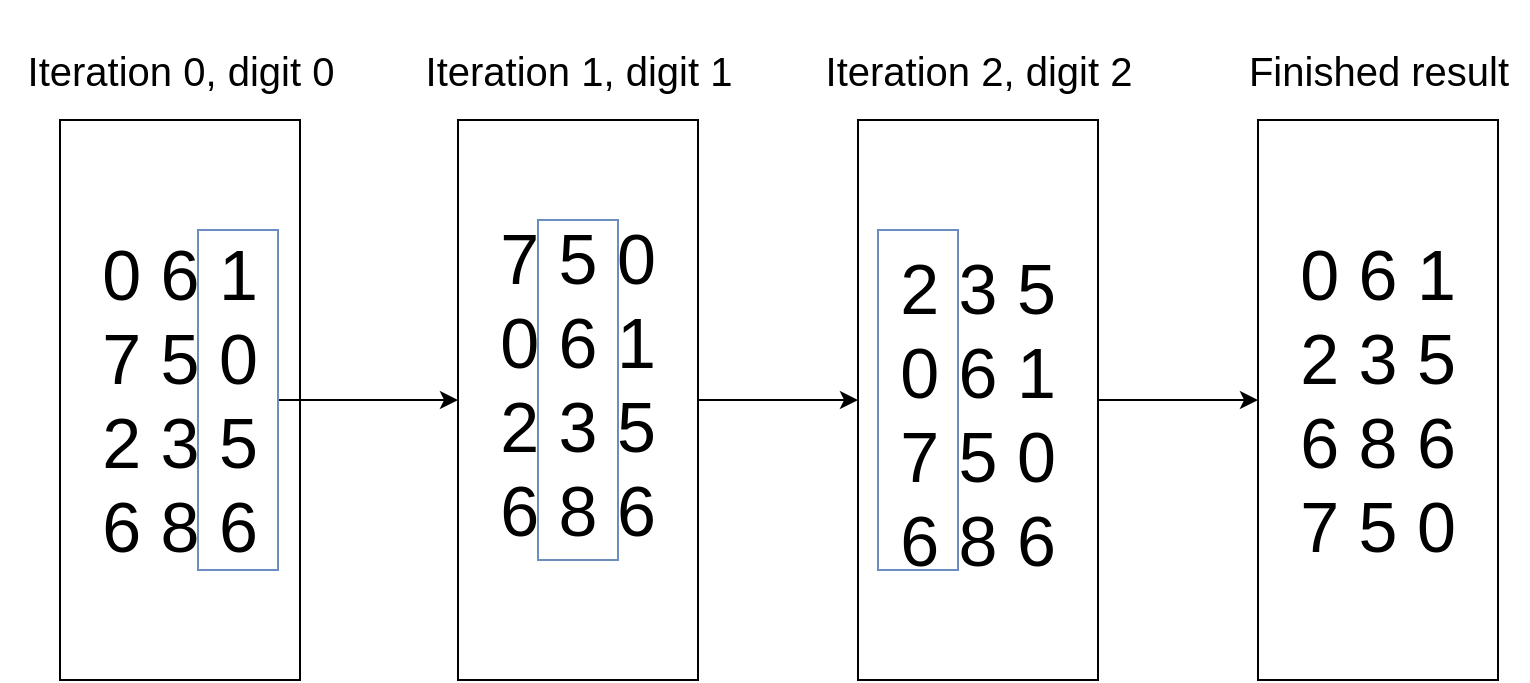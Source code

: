<mxfile version="20.6.0"><diagram id="_dcoG3RjNNLDJ90XCgzX" name="Page-1"><mxGraphModel dx="2060" dy="1111" grid="1" gridSize="10" guides="1" tooltips="1" connect="1" arrows="1" fold="1" page="1" pageScale="1" pageWidth="827" pageHeight="583" math="0" shadow="0"><root><mxCell id="0"/><mxCell id="1" parent="0"/><mxCell id="3F_5QV7LnWwi1xlHnHKd-1" value="&lt;div style=&quot;font-size: 35px;&quot;&gt;&lt;font style=&quot;font-size: 35px;&quot;&gt;0 6 1&lt;/font&gt;&lt;/div&gt;&lt;div style=&quot;font-size: 35px;&quot;&gt;&lt;font style=&quot;font-size: 35px;&quot;&gt;7 5 0&lt;/font&gt;&lt;/div&gt;&lt;div style=&quot;font-size: 35px;&quot;&gt;&lt;font style=&quot;font-size: 35px;&quot;&gt;2 3 5&lt;/font&gt;&lt;/div&gt;&lt;div style=&quot;font-size: 35px;&quot;&gt;&lt;font style=&quot;font-size: 35px;&quot;&gt;6 8 6&lt;br&gt;&lt;/font&gt;&lt;/div&gt;" style="rounded=0;whiteSpace=wrap;html=1;" vertex="1" parent="1"><mxGeometry x="40" y="140" width="120" height="280" as="geometry"/></mxCell><mxCell id="3F_5QV7LnWwi1xlHnHKd-10" style="edgeStyle=orthogonalEdgeStyle;rounded=0;orthogonalLoop=1;jettySize=auto;html=1;exitX=1;exitY=0.5;exitDx=0;exitDy=0;entryX=0;entryY=0.5;entryDx=0;entryDy=0;fontSize=35;" edge="1" parent="1" source="3F_5QV7LnWwi1xlHnHKd-2" target="3F_5QV7LnWwi1xlHnHKd-3"><mxGeometry relative="1" as="geometry"/></mxCell><mxCell id="3F_5QV7LnWwi1xlHnHKd-2" value="&#xA;&lt;div style=&quot;font-size: 35px;&quot;&gt;&lt;font style=&quot;font-size: 35px;&quot;&gt;7 5 0&lt;/font&gt;&lt;/div&gt;&lt;div style=&quot;font-size: 35px;&quot;&gt;&lt;font style=&quot;font-size: 35px;&quot;&gt;0 6 1&lt;/font&gt;&lt;/div&gt;&lt;div style=&quot;font-size: 35px;&quot;&gt;&lt;font style=&quot;font-size: 35px;&quot;&gt;2 3 5&lt;/font&gt;&lt;/div&gt;&lt;div style=&quot;font-size: 35px;&quot;&gt;&lt;font style=&quot;font-size: 35px;&quot;&gt;6 8 6&lt;br&gt;&lt;/font&gt;&lt;/div&gt;&#xA;&#xA;" style="rounded=0;whiteSpace=wrap;html=1;" vertex="1" parent="1"><mxGeometry x="239" y="140" width="120" height="280" as="geometry"/></mxCell><mxCell id="3F_5QV7LnWwi1xlHnHKd-11" value="" style="edgeStyle=orthogonalEdgeStyle;rounded=0;orthogonalLoop=1;jettySize=auto;html=1;fontSize=35;" edge="1" parent="1" source="3F_5QV7LnWwi1xlHnHKd-3" target="3F_5QV7LnWwi1xlHnHKd-4"><mxGeometry relative="1" as="geometry"/></mxCell><mxCell id="3F_5QV7LnWwi1xlHnHKd-3" value="&lt;br&gt;&lt;div style=&quot;font-size: 35px;&quot;&gt;&lt;font style=&quot;font-size: 35px;&quot;&gt;2 3 5&lt;/font&gt;&lt;/div&gt;&lt;div style=&quot;font-size: 35px;&quot;&gt;&lt;font style=&quot;font-size: 35px;&quot;&gt;0 6 1&lt;/font&gt;&lt;/div&gt;&lt;div style=&quot;font-size: 35px;&quot;&gt;&lt;font style=&quot;font-size: 35px;&quot;&gt;7 5 0&lt;/font&gt;&lt;/div&gt;&lt;div style=&quot;font-size: 35px;&quot;&gt;&lt;font style=&quot;font-size: 35px;&quot;&gt;6 8 6&lt;br&gt;&lt;/font&gt;&lt;/div&gt;" style="rounded=0;whiteSpace=wrap;html=1;" vertex="1" parent="1"><mxGeometry x="439" y="140" width="120" height="280" as="geometry"/></mxCell><mxCell id="3F_5QV7LnWwi1xlHnHKd-4" value="&lt;font style=&quot;font-size: 35px;&quot;&gt;0 6 1&lt;/font&gt;&lt;div style=&quot;font-size: 35px;&quot;&gt;&lt;font style=&quot;font-size: 35px;&quot;&gt;2 3 5&lt;/font&gt;&lt;/div&gt;&lt;div style=&quot;font-size: 35px;&quot;&gt;&lt;font style=&quot;font-size: 35px;&quot;&gt;6 8 6&lt;/font&gt;&lt;/div&gt;&lt;div style=&quot;font-size: 35px;&quot;&gt;&lt;font style=&quot;font-size: 35px;&quot;&gt;7 5 0&lt;/font&gt;&lt;/div&gt;" style="rounded=0;whiteSpace=wrap;html=1;" vertex="1" parent="1"><mxGeometry x="639" y="140" width="120" height="280" as="geometry"/></mxCell><mxCell id="3F_5QV7LnWwi1xlHnHKd-9" style="edgeStyle=orthogonalEdgeStyle;rounded=0;orthogonalLoop=1;jettySize=auto;html=1;entryX=0;entryY=0.5;entryDx=0;entryDy=0;fontSize=35;" edge="1" parent="1" source="3F_5QV7LnWwi1xlHnHKd-5" target="3F_5QV7LnWwi1xlHnHKd-2"><mxGeometry relative="1" as="geometry"/></mxCell><mxCell id="3F_5QV7LnWwi1xlHnHKd-5" value="" style="rounded=0;whiteSpace=wrap;html=1;fontSize=35;fillColor=none;strokeColor=#6c8ebf;" vertex="1" parent="1"><mxGeometry x="109" y="195" width="40" height="170" as="geometry"/></mxCell><mxCell id="3F_5QV7LnWwi1xlHnHKd-6" value="" style="rounded=0;whiteSpace=wrap;html=1;fontSize=35;fillColor=none;strokeColor=#6c8ebf;" vertex="1" parent="1"><mxGeometry x="279" y="190" width="40" height="170" as="geometry"/></mxCell><mxCell id="3F_5QV7LnWwi1xlHnHKd-8" value="" style="rounded=0;whiteSpace=wrap;html=1;fontSize=35;fillColor=none;strokeColor=#6c8ebf;" vertex="1" parent="1"><mxGeometry x="449" y="195" width="40" height="170" as="geometry"/></mxCell><mxCell id="3F_5QV7LnWwi1xlHnHKd-12" value="&lt;font style=&quot;font-size: 20px;&quot;&gt;Iteration 0, digit 0&lt;/font&gt;" style="text;html=1;align=center;verticalAlign=middle;resizable=0;points=[];autosize=1;strokeColor=none;fillColor=none;fontSize=35;" vertex="1" parent="1"><mxGeometry x="10" y="80" width="180" height="60" as="geometry"/></mxCell><mxCell id="3F_5QV7LnWwi1xlHnHKd-13" value="&lt;font style=&quot;font-size: 20px;&quot;&gt;Iteration 1, digit 1&lt;br&gt;&lt;/font&gt;" style="text;html=1;align=center;verticalAlign=middle;resizable=0;points=[];autosize=1;strokeColor=none;fillColor=none;fontSize=35;" vertex="1" parent="1"><mxGeometry x="209" y="80" width="180" height="60" as="geometry"/></mxCell><mxCell id="3F_5QV7LnWwi1xlHnHKd-14" value="&lt;font style=&quot;font-size: 20px;&quot;&gt;Iteration 2, digit 2&lt;br&gt;&lt;/font&gt;" style="text;html=1;align=center;verticalAlign=middle;resizable=0;points=[];autosize=1;strokeColor=none;fillColor=none;fontSize=35;" vertex="1" parent="1"><mxGeometry x="409" y="80" width="180" height="60" as="geometry"/></mxCell><mxCell id="3F_5QV7LnWwi1xlHnHKd-15" value="&lt;font style=&quot;font-size: 20px;&quot;&gt;Finished result&lt;/font&gt;" style="text;html=1;align=center;verticalAlign=middle;resizable=0;points=[];autosize=1;strokeColor=none;fillColor=none;fontSize=35;" vertex="1" parent="1"><mxGeometry x="624" y="80" width="150" height="60" as="geometry"/></mxCell></root></mxGraphModel></diagram></mxfile>